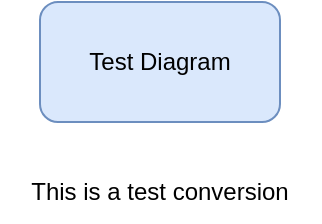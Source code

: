 <mxfile version="22.0.2" type="device">
  <diagram name="Page-1" id="test-diagram">
    <mxGraphModel dx="1422" dy="794" grid="1" gridSize="10" guides="1" tooltips="1" connect="1" arrows="1" fold="1" page="1" pageScale="1" pageWidth="827" pageHeight="1169" math="0" shadow="0">
      <root>
        <mxCell id="0" />
        <mxCell id="1" parent="0" />
        <mxCell id="2" value="Test Diagram" style="rounded=1;whiteSpace=wrap;html=1;fillColor=#dae8fc;strokeColor=#6c8ebf;" vertex="1" parent="1">
          <mxGeometry x="340" y="270" width="120" height="60" as="geometry" />
        </mxCell>
        <mxCell id="3" value="This is a test conversion" style="text;html=1;strokeColor=none;fillColor=none;align=center;verticalAlign=middle;whiteSpace=wrap;rounded=0;" vertex="1" parent="1">
          <mxGeometry x="320" y="350" width="160" height="30" as="geometry" />
        </mxCell>
      </root>
    </mxGraphModel>
  </diagram>
</mxfile>

